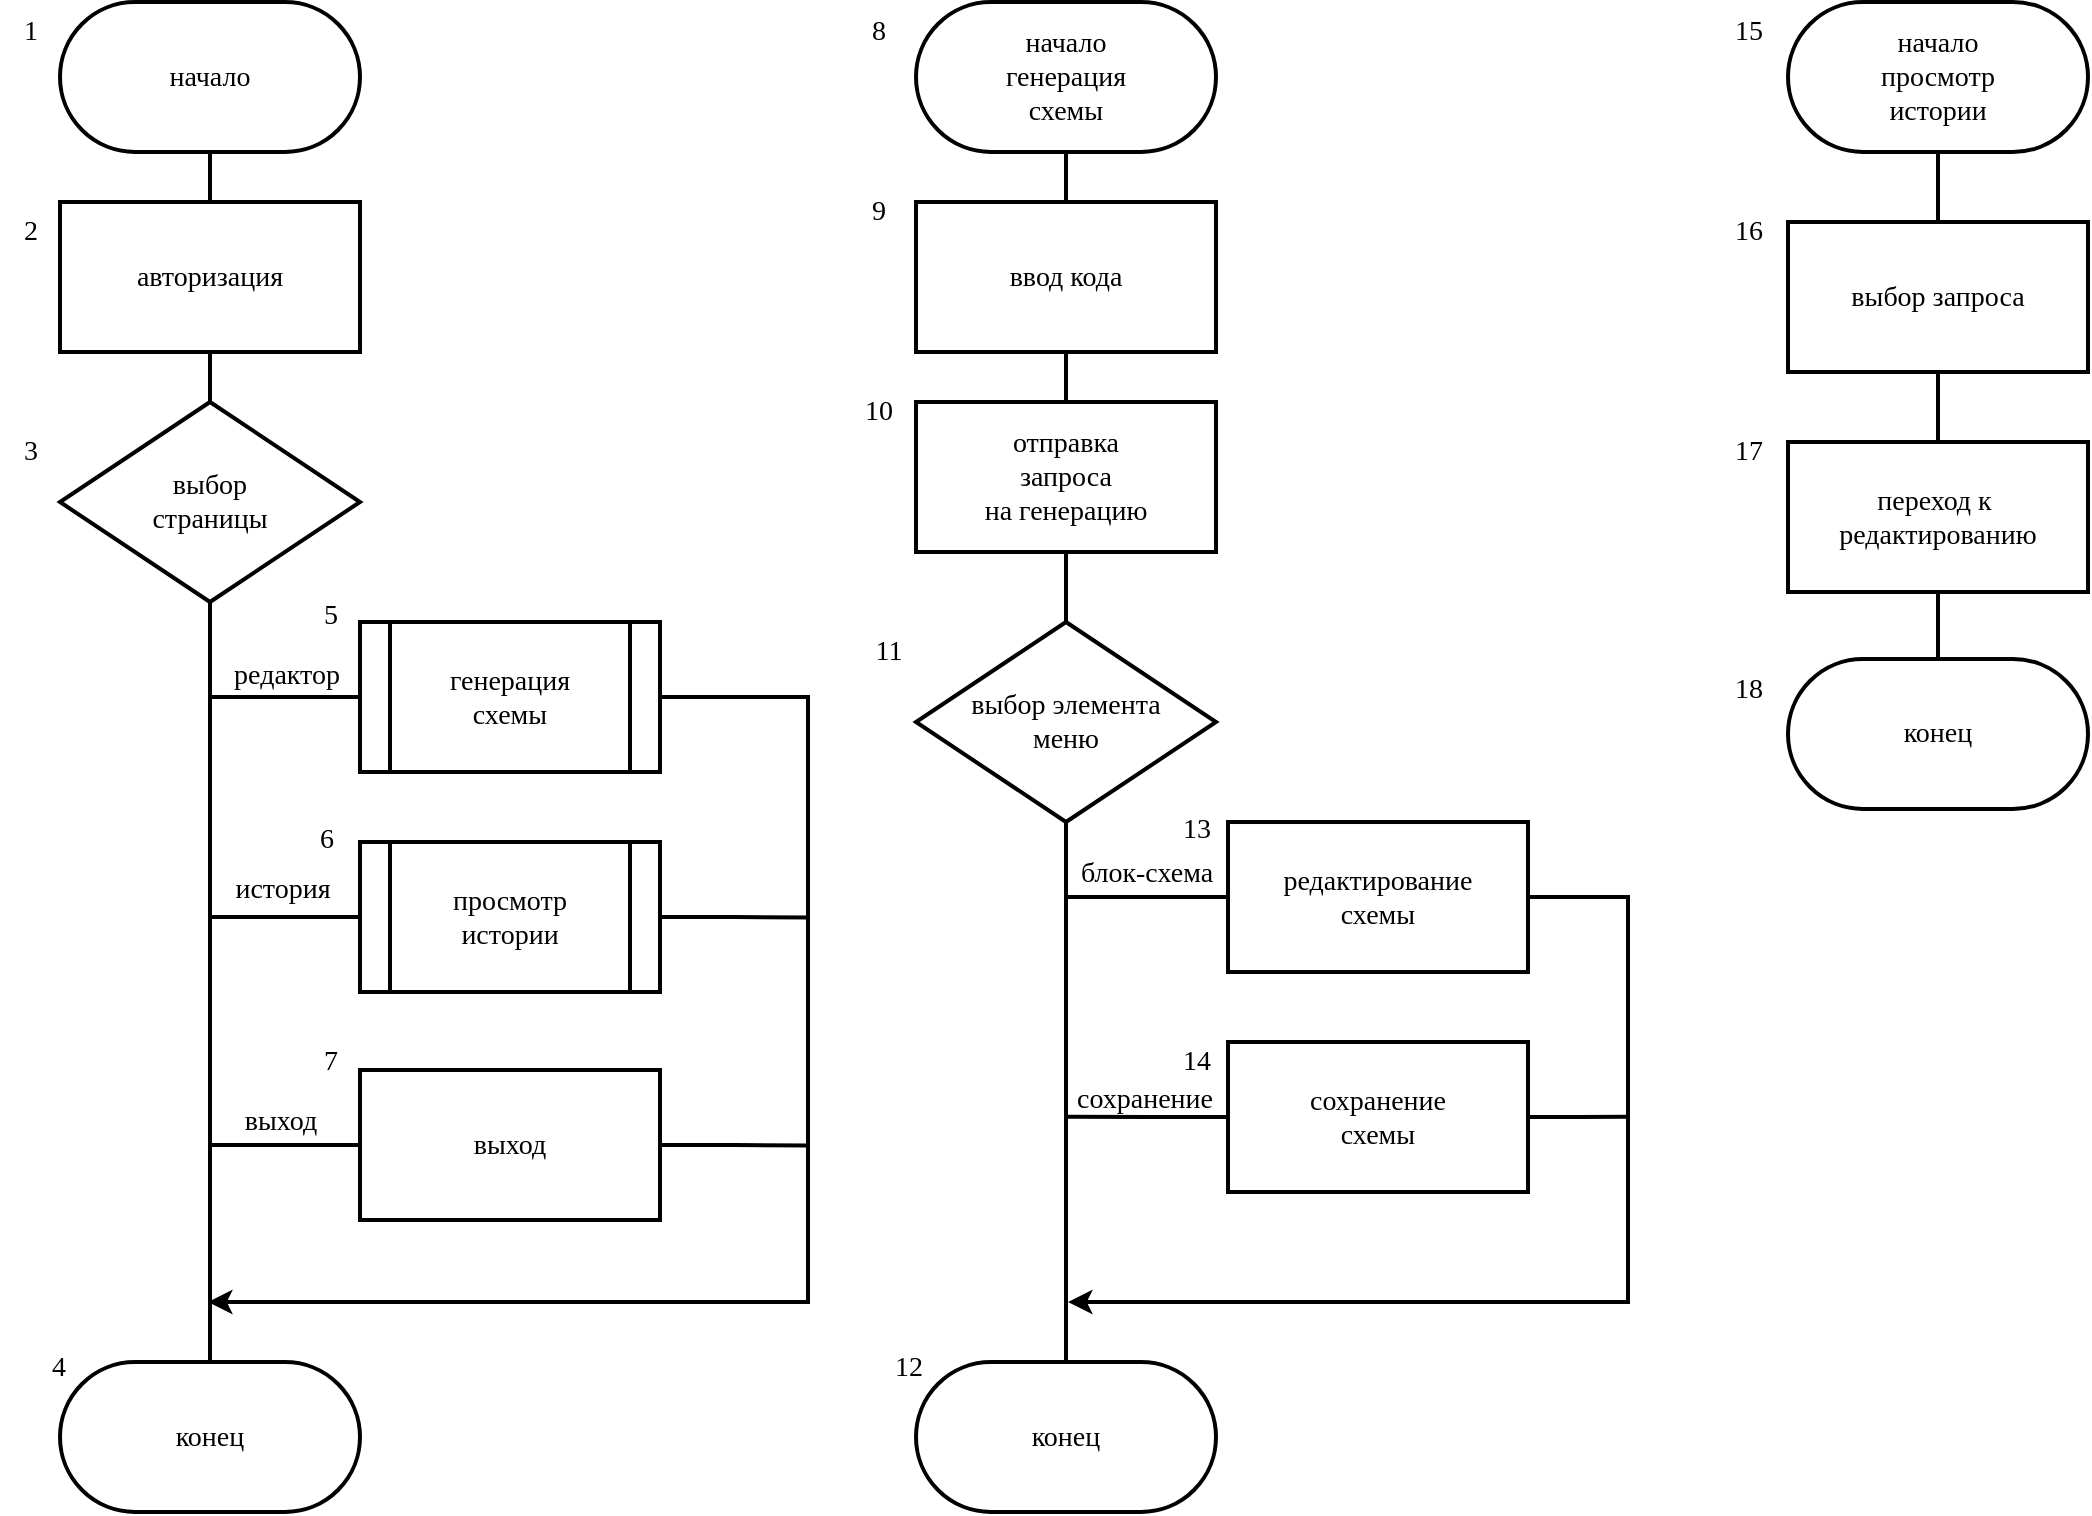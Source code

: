 <mxfile version="21.1.2" type="device">
  <diagram name="Page-1" id="UpY-j-eSxarQxpCMAa1M">
    <mxGraphModel dx="1509" dy="880" grid="1" gridSize="10" guides="1" tooltips="1" connect="1" arrows="1" fold="1" page="1" pageScale="1" pageWidth="1169" pageHeight="827" math="0" shadow="0">
      <root>
        <mxCell id="0" />
        <mxCell id="1" parent="0" />
        <mxCell id="qxie9QxksMyN0qrBRrBz-24" value="" style="edgeStyle=orthogonalEdgeStyle;rounded=0;orthogonalLoop=1;jettySize=auto;html=1;strokeWidth=2;endArrow=none;endFill=0;fontSize=14;fontFamily=Times New Roman;" edge="1" parent="1" source="qxie9QxksMyN0qrBRrBz-1" target="qxie9QxksMyN0qrBRrBz-3">
          <mxGeometry relative="1" as="geometry" />
        </mxCell>
        <mxCell id="qxie9QxksMyN0qrBRrBz-1" value="начало" style="rounded=1;whiteSpace=wrap;html=1;arcSize=50;aspect=fixed;strokeWidth=2;fontSize=14;fontFamily=Times New Roman;" vertex="1" parent="1">
          <mxGeometry x="81" y="32" width="150" height="75" as="geometry" />
        </mxCell>
        <mxCell id="qxie9QxksMyN0qrBRrBz-25" style="edgeStyle=orthogonalEdgeStyle;rounded=0;orthogonalLoop=1;jettySize=auto;html=1;strokeWidth=2;endArrow=none;endFill=0;fontSize=14;fontFamily=Times New Roman;" edge="1" parent="1" source="qxie9QxksMyN0qrBRrBz-3" target="qxie9QxksMyN0qrBRrBz-4">
          <mxGeometry relative="1" as="geometry" />
        </mxCell>
        <mxCell id="qxie9QxksMyN0qrBRrBz-3" value="авторизация" style="rounded=0;whiteSpace=wrap;html=1;aspect=fixed;strokeWidth=2;fontSize=14;fontFamily=Times New Roman;" vertex="1" parent="1">
          <mxGeometry x="81" y="132" width="150" height="75" as="geometry" />
        </mxCell>
        <mxCell id="qxie9QxksMyN0qrBRrBz-26" style="edgeStyle=orthogonalEdgeStyle;rounded=0;orthogonalLoop=1;jettySize=auto;html=1;exitX=0.5;exitY=1;exitDx=0;exitDy=0;endArrow=none;endFill=0;strokeWidth=2;fontSize=14;fontFamily=Times New Roman;" edge="1" parent="1" source="qxie9QxksMyN0qrBRrBz-4" target="qxie9QxksMyN0qrBRrBz-7">
          <mxGeometry relative="1" as="geometry" />
        </mxCell>
        <mxCell id="qxie9QxksMyN0qrBRrBz-4" value="выбор&lt;br style=&quot;font-size: 14px;&quot;&gt;страницы" style="rhombus;whiteSpace=wrap;html=1;strokeWidth=2;fontFamily=Times New Roman;fontSize=14;aspect=fixed;" vertex="1" parent="1">
          <mxGeometry x="81" y="232" width="150" height="100.01" as="geometry" />
        </mxCell>
        <mxCell id="qxie9QxksMyN0qrBRrBz-28" style="edgeStyle=orthogonalEdgeStyle;rounded=0;orthogonalLoop=1;jettySize=auto;html=1;endArrow=none;endFill=0;strokeWidth=2;fontSize=14;fontFamily=Times New Roman;" edge="1" parent="1" source="qxie9QxksMyN0qrBRrBz-5">
          <mxGeometry relative="1" as="geometry">
            <mxPoint x="155" y="379.5" as="targetPoint" />
          </mxGeometry>
        </mxCell>
        <mxCell id="qxie9QxksMyN0qrBRrBz-31" style="edgeStyle=orthogonalEdgeStyle;rounded=0;orthogonalLoop=1;jettySize=auto;html=1;exitX=1;exitY=0.5;exitDx=0;exitDy=0;strokeWidth=2;fontSize=14;fontFamily=Times New Roman;" edge="1" parent="1" source="qxie9QxksMyN0qrBRrBz-5">
          <mxGeometry relative="1" as="geometry">
            <mxPoint x="155" y="682" as="targetPoint" />
            <Array as="points">
              <mxPoint x="455" y="380" />
              <mxPoint x="455" y="682" />
              <mxPoint x="155" y="682" />
            </Array>
          </mxGeometry>
        </mxCell>
        <mxCell id="qxie9QxksMyN0qrBRrBz-5" value="генерация &lt;br style=&quot;font-size: 14px;&quot;&gt;схемы" style="rounded=0;whiteSpace=wrap;html=1;aspect=fixed;strokeWidth=2;shape=process;fontSize=14;fontFamily=Times New Roman;" vertex="1" parent="1">
          <mxGeometry x="231" y="342" width="150" height="75" as="geometry" />
        </mxCell>
        <mxCell id="qxie9QxksMyN0qrBRrBz-29" style="edgeStyle=orthogonalEdgeStyle;rounded=0;orthogonalLoop=1;jettySize=auto;html=1;endArrow=none;endFill=0;strokeWidth=2;fontSize=14;fontFamily=Times New Roman;" edge="1" parent="1" source="qxie9QxksMyN0qrBRrBz-6">
          <mxGeometry relative="1" as="geometry">
            <mxPoint x="155" y="489.5" as="targetPoint" />
          </mxGeometry>
        </mxCell>
        <mxCell id="qxie9QxksMyN0qrBRrBz-33" style="edgeStyle=orthogonalEdgeStyle;rounded=0;orthogonalLoop=1;jettySize=auto;html=1;exitX=1;exitY=0.5;exitDx=0;exitDy=0;strokeWidth=2;endArrow=none;endFill=0;fontSize=14;fontFamily=Times New Roman;" edge="1" parent="1" source="qxie9QxksMyN0qrBRrBz-6">
          <mxGeometry relative="1" as="geometry">
            <mxPoint x="455" y="489.783" as="targetPoint" />
          </mxGeometry>
        </mxCell>
        <mxCell id="qxie9QxksMyN0qrBRrBz-6" value="просмотр&lt;br style=&quot;font-size: 14px;&quot;&gt;истории" style="rounded=0;whiteSpace=wrap;html=1;aspect=fixed;strokeWidth=2;shape=process;fontSize=14;fontFamily=Times New Roman;" vertex="1" parent="1">
          <mxGeometry x="231" y="452" width="150" height="75" as="geometry" />
        </mxCell>
        <mxCell id="qxie9QxksMyN0qrBRrBz-7" value="конец" style="rounded=1;whiteSpace=wrap;html=1;arcSize=50;aspect=fixed;strokeWidth=2;fontSize=14;fontFamily=Times New Roman;" vertex="1" parent="1">
          <mxGeometry x="81" y="712" width="150" height="75" as="geometry" />
        </mxCell>
        <mxCell id="qxie9QxksMyN0qrBRrBz-30" style="edgeStyle=orthogonalEdgeStyle;rounded=0;orthogonalLoop=1;jettySize=auto;html=1;endArrow=none;endFill=0;strokeWidth=2;fontSize=14;fontFamily=Times New Roman;" edge="1" parent="1" source="qxie9QxksMyN0qrBRrBz-8">
          <mxGeometry relative="1" as="geometry">
            <mxPoint x="155" y="603.5" as="targetPoint" />
          </mxGeometry>
        </mxCell>
        <mxCell id="qxie9QxksMyN0qrBRrBz-32" style="edgeStyle=orthogonalEdgeStyle;rounded=0;orthogonalLoop=1;jettySize=auto;html=1;exitX=1;exitY=0.5;exitDx=0;exitDy=0;endArrow=none;endFill=0;strokeWidth=2;fontSize=14;fontFamily=Times New Roman;" edge="1" parent="1" source="qxie9QxksMyN0qrBRrBz-8">
          <mxGeometry relative="1" as="geometry">
            <mxPoint x="455" y="603.696" as="targetPoint" />
          </mxGeometry>
        </mxCell>
        <mxCell id="qxie9QxksMyN0qrBRrBz-8" value="выход" style="rounded=0;whiteSpace=wrap;html=1;aspect=fixed;strokeWidth=2;shape=label;fontSize=14;fontFamily=Times New Roman;" vertex="1" parent="1">
          <mxGeometry x="231" y="566" width="150" height="75" as="geometry" />
        </mxCell>
        <mxCell id="qxie9QxksMyN0qrBRrBz-37" style="edgeStyle=orthogonalEdgeStyle;rounded=0;orthogonalLoop=1;jettySize=auto;html=1;endArrow=none;endFill=0;strokeWidth=2;fontSize=14;fontFamily=Times New Roman;" edge="1" parent="1" source="qxie9QxksMyN0qrBRrBz-11" target="qxie9QxksMyN0qrBRrBz-13">
          <mxGeometry relative="1" as="geometry" />
        </mxCell>
        <mxCell id="qxie9QxksMyN0qrBRrBz-11" value="начало&lt;br style=&quot;font-size: 14px;&quot;&gt;генерация &lt;br style=&quot;font-size: 14px;&quot;&gt;схемы" style="rounded=1;whiteSpace=wrap;html=1;arcSize=50;aspect=fixed;strokeWidth=2;fontSize=14;fontFamily=Times New Roman;" vertex="1" parent="1">
          <mxGeometry x="509" y="32" width="150" height="75" as="geometry" />
        </mxCell>
        <mxCell id="qxie9QxksMyN0qrBRrBz-38" style="edgeStyle=orthogonalEdgeStyle;rounded=0;orthogonalLoop=1;jettySize=auto;html=1;strokeWidth=2;endArrow=none;endFill=0;fontSize=14;fontFamily=Times New Roman;" edge="1" parent="1" source="qxie9QxksMyN0qrBRrBz-13" target="qxie9QxksMyN0qrBRrBz-14">
          <mxGeometry relative="1" as="geometry" />
        </mxCell>
        <mxCell id="qxie9QxksMyN0qrBRrBz-13" value="ввод кода" style="rounded=0;whiteSpace=wrap;html=1;aspect=fixed;strokeWidth=2;fontSize=14;fontFamily=Times New Roman;" vertex="1" parent="1">
          <mxGeometry x="509" y="132" width="150" height="75" as="geometry" />
        </mxCell>
        <mxCell id="qxie9QxksMyN0qrBRrBz-39" style="edgeStyle=orthogonalEdgeStyle;rounded=0;orthogonalLoop=1;jettySize=auto;html=1;strokeWidth=2;endArrow=none;endFill=0;fontSize=14;fontFamily=Times New Roman;" edge="1" parent="1" source="qxie9QxksMyN0qrBRrBz-14" target="qxie9QxksMyN0qrBRrBz-15">
          <mxGeometry relative="1" as="geometry" />
        </mxCell>
        <mxCell id="qxie9QxksMyN0qrBRrBz-14" value="отправка&lt;br style=&quot;font-size: 14px;&quot;&gt;запроса&lt;br style=&quot;font-size: 14px;&quot;&gt;на генерацию" style="rounded=0;whiteSpace=wrap;html=1;aspect=fixed;strokeWidth=2;fontSize=14;fontFamily=Times New Roman;" vertex="1" parent="1">
          <mxGeometry x="509" y="232" width="150" height="75" as="geometry" />
        </mxCell>
        <mxCell id="qxie9QxksMyN0qrBRrBz-40" style="edgeStyle=orthogonalEdgeStyle;rounded=0;orthogonalLoop=1;jettySize=auto;html=1;exitX=0.5;exitY=1;exitDx=0;exitDy=0;strokeWidth=2;endArrow=none;endFill=0;fontSize=14;fontFamily=Times New Roman;" edge="1" parent="1" source="qxie9QxksMyN0qrBRrBz-15" target="qxie9QxksMyN0qrBRrBz-18">
          <mxGeometry relative="1" as="geometry" />
        </mxCell>
        <mxCell id="qxie9QxksMyN0qrBRrBz-15" value="выбор элемента&lt;br style=&quot;font-size: 14px;&quot;&gt;меню" style="rhombus;whiteSpace=wrap;html=1;strokeWidth=2;fontFamily=Times New Roman;fontSize=14;aspect=fixed;" vertex="1" parent="1">
          <mxGeometry x="509" y="342" width="150" height="100.01" as="geometry" />
        </mxCell>
        <mxCell id="qxie9QxksMyN0qrBRrBz-42" style="edgeStyle=orthogonalEdgeStyle;rounded=0;orthogonalLoop=1;jettySize=auto;html=1;endArrow=none;endFill=0;strokeWidth=2;fontSize=14;fontFamily=Times New Roman;" edge="1" parent="1" source="qxie9QxksMyN0qrBRrBz-16">
          <mxGeometry relative="1" as="geometry">
            <mxPoint x="585" y="479.51" as="targetPoint" />
          </mxGeometry>
        </mxCell>
        <mxCell id="qxie9QxksMyN0qrBRrBz-44" style="edgeStyle=orthogonalEdgeStyle;rounded=0;orthogonalLoop=1;jettySize=auto;html=1;exitX=1;exitY=0.5;exitDx=0;exitDy=0;strokeWidth=2;fontSize=14;fontFamily=Times New Roman;" edge="1" parent="1" source="qxie9QxksMyN0qrBRrBz-16">
          <mxGeometry relative="1" as="geometry">
            <mxPoint x="585" y="682" as="targetPoint" />
            <Array as="points">
              <mxPoint x="865" y="479" />
              <mxPoint x="865" y="682" />
            </Array>
          </mxGeometry>
        </mxCell>
        <mxCell id="qxie9QxksMyN0qrBRrBz-16" value="редактирование&lt;br style=&quot;font-size: 14px;&quot;&gt;схемы" style="rounded=0;whiteSpace=wrap;html=1;aspect=fixed;strokeWidth=2;fontSize=14;fontFamily=Times New Roman;" vertex="1" parent="1">
          <mxGeometry x="665" y="442.01" width="150" height="75" as="geometry" />
        </mxCell>
        <mxCell id="qxie9QxksMyN0qrBRrBz-43" style="edgeStyle=orthogonalEdgeStyle;rounded=0;orthogonalLoop=1;jettySize=auto;html=1;exitX=0;exitY=0.5;exitDx=0;exitDy=0;endArrow=none;endFill=0;strokeWidth=2;fontSize=14;fontFamily=Times New Roman;" edge="1" parent="1" source="qxie9QxksMyN0qrBRrBz-17">
          <mxGeometry relative="1" as="geometry">
            <mxPoint x="585" y="589.368" as="targetPoint" />
          </mxGeometry>
        </mxCell>
        <mxCell id="qxie9QxksMyN0qrBRrBz-45" style="edgeStyle=orthogonalEdgeStyle;rounded=0;orthogonalLoop=1;jettySize=auto;html=1;exitX=1;exitY=0.5;exitDx=0;exitDy=0;strokeWidth=2;endArrow=none;endFill=0;fontSize=14;fontFamily=Times New Roman;" edge="1" parent="1" source="qxie9QxksMyN0qrBRrBz-17">
          <mxGeometry relative="1" as="geometry">
            <mxPoint x="865" y="589.368" as="targetPoint" />
          </mxGeometry>
        </mxCell>
        <mxCell id="qxie9QxksMyN0qrBRrBz-17" value="сохранение&lt;br style=&quot;font-size: 14px;&quot;&gt;схемы" style="rounded=0;whiteSpace=wrap;html=1;aspect=fixed;strokeWidth=2;fontSize=14;fontFamily=Times New Roman;" vertex="1" parent="1">
          <mxGeometry x="665" y="552" width="150" height="75" as="geometry" />
        </mxCell>
        <mxCell id="qxie9QxksMyN0qrBRrBz-18" value="конец" style="rounded=1;whiteSpace=wrap;html=1;arcSize=50;aspect=fixed;strokeWidth=2;fontSize=14;fontFamily=Times New Roman;" vertex="1" parent="1">
          <mxGeometry x="509" y="712" width="150" height="75" as="geometry" />
        </mxCell>
        <mxCell id="qxie9QxksMyN0qrBRrBz-48" style="edgeStyle=orthogonalEdgeStyle;rounded=0;orthogonalLoop=1;jettySize=auto;html=1;strokeWidth=2;endArrow=none;endFill=0;fontSize=14;fontFamily=Times New Roman;" edge="1" parent="1" source="qxie9QxksMyN0qrBRrBz-19" target="qxie9QxksMyN0qrBRrBz-20">
          <mxGeometry relative="1" as="geometry" />
        </mxCell>
        <mxCell id="qxie9QxksMyN0qrBRrBz-19" value="начало&lt;br style=&quot;font-size: 14px;&quot;&gt;просмотр&lt;br style=&quot;font-size: 14px;&quot;&gt;истории" style="rounded=1;whiteSpace=wrap;html=1;arcSize=50;aspect=fixed;strokeWidth=2;fontSize=14;fontFamily=Times New Roman;" vertex="1" parent="1">
          <mxGeometry x="945" y="32" width="150" height="75" as="geometry" />
        </mxCell>
        <mxCell id="qxie9QxksMyN0qrBRrBz-49" style="edgeStyle=orthogonalEdgeStyle;rounded=0;orthogonalLoop=1;jettySize=auto;html=1;strokeWidth=2;endArrow=none;endFill=0;fontSize=14;fontFamily=Times New Roman;" edge="1" parent="1" source="qxie9QxksMyN0qrBRrBz-20" target="qxie9QxksMyN0qrBRrBz-21">
          <mxGeometry relative="1" as="geometry" />
        </mxCell>
        <mxCell id="qxie9QxksMyN0qrBRrBz-20" value="выбор запроса" style="rounded=0;whiteSpace=wrap;html=1;aspect=fixed;strokeWidth=2;fontSize=14;fontFamily=Times New Roman;" vertex="1" parent="1">
          <mxGeometry x="945" y="142" width="150" height="75" as="geometry" />
        </mxCell>
        <mxCell id="qxie9QxksMyN0qrBRrBz-50" style="edgeStyle=orthogonalEdgeStyle;rounded=0;orthogonalLoop=1;jettySize=auto;html=1;strokeWidth=2;endArrow=none;endFill=0;fontSize=14;fontFamily=Times New Roman;" edge="1" parent="1" source="qxie9QxksMyN0qrBRrBz-21" target="qxie9QxksMyN0qrBRrBz-22">
          <mxGeometry relative="1" as="geometry" />
        </mxCell>
        <mxCell id="qxie9QxksMyN0qrBRrBz-21" value="переход к&amp;nbsp;&lt;br style=&quot;font-size: 14px;&quot;&gt;редактированию" style="rounded=0;whiteSpace=wrap;html=1;aspect=fixed;strokeWidth=2;fontSize=14;fontFamily=Times New Roman;" vertex="1" parent="1">
          <mxGeometry x="945" y="252" width="150" height="75" as="geometry" />
        </mxCell>
        <mxCell id="qxie9QxksMyN0qrBRrBz-22" value="конец" style="rounded=1;whiteSpace=wrap;html=1;arcSize=50;aspect=fixed;strokeWidth=2;fontSize=14;fontFamily=Times New Roman;" vertex="1" parent="1">
          <mxGeometry x="945" y="360.5" width="150" height="75" as="geometry" />
        </mxCell>
        <mxCell id="qxie9QxksMyN0qrBRrBz-34" value="редактор" style="text;html=1;align=center;verticalAlign=middle;resizable=0;points=[];autosize=1;strokeColor=none;fillColor=none;fontSize=14;fontFamily=Times New Roman;" vertex="1" parent="1">
          <mxGeometry x="154" y="354" width="80" height="30" as="geometry" />
        </mxCell>
        <mxCell id="qxie9QxksMyN0qrBRrBz-35" value="история" style="text;html=1;align=center;verticalAlign=middle;resizable=0;points=[];autosize=1;strokeColor=none;fillColor=none;fontSize=14;fontFamily=Times New Roman;" vertex="1" parent="1">
          <mxGeometry x="157" y="461" width="70" height="30" as="geometry" />
        </mxCell>
        <mxCell id="qxie9QxksMyN0qrBRrBz-36" value="выход" style="text;html=1;align=center;verticalAlign=middle;resizable=0;points=[];autosize=1;strokeColor=none;fillColor=none;fontSize=14;fontFamily=Times New Roman;" vertex="1" parent="1">
          <mxGeometry x="161" y="576.5" width="60" height="30" as="geometry" />
        </mxCell>
        <mxCell id="qxie9QxksMyN0qrBRrBz-46" value="сохранение" style="text;html=1;align=center;verticalAlign=middle;resizable=0;points=[];autosize=1;strokeColor=none;fillColor=none;fontSize=14;fontFamily=Times New Roman;" vertex="1" parent="1">
          <mxGeometry x="578" y="566" width="90" height="30" as="geometry" />
        </mxCell>
        <mxCell id="qxie9QxksMyN0qrBRrBz-47" value="блок-схема" style="text;html=1;align=center;verticalAlign=middle;resizable=0;points=[];autosize=1;strokeColor=none;fillColor=none;fontSize=14;fontFamily=Times New Roman;" vertex="1" parent="1">
          <mxGeometry x="579" y="453" width="90" height="30" as="geometry" />
        </mxCell>
        <mxCell id="qxie9QxksMyN0qrBRrBz-51" value="1" style="text;html=1;align=center;verticalAlign=middle;resizable=0;points=[];autosize=1;strokeColor=none;fillColor=none;fontSize=14;fontFamily=Times New Roman;" vertex="1" parent="1">
          <mxGeometry x="51" y="32" width="30" height="30" as="geometry" />
        </mxCell>
        <mxCell id="qxie9QxksMyN0qrBRrBz-52" value="2" style="text;html=1;align=center;verticalAlign=middle;resizable=0;points=[];autosize=1;strokeColor=none;fillColor=none;fontSize=14;fontFamily=Times New Roman;" vertex="1" parent="1">
          <mxGeometry x="51" y="132" width="30" height="30" as="geometry" />
        </mxCell>
        <mxCell id="qxie9QxksMyN0qrBRrBz-53" value="3" style="text;html=1;align=center;verticalAlign=middle;resizable=0;points=[];autosize=1;strokeColor=none;fillColor=none;fontSize=14;fontFamily=Times New Roman;" vertex="1" parent="1">
          <mxGeometry x="51" y="242" width="30" height="30" as="geometry" />
        </mxCell>
        <mxCell id="qxie9QxksMyN0qrBRrBz-54" value="4" style="text;html=1;align=center;verticalAlign=middle;resizable=0;points=[];autosize=1;strokeColor=none;fillColor=none;fontSize=14;fontFamily=Times New Roman;" vertex="1" parent="1">
          <mxGeometry x="65" y="700" width="30" height="30" as="geometry" />
        </mxCell>
        <mxCell id="qxie9QxksMyN0qrBRrBz-55" value="5" style="text;html=1;align=center;verticalAlign=middle;resizable=0;points=[];autosize=1;strokeColor=none;fillColor=none;fontSize=14;fontFamily=Times New Roman;" vertex="1" parent="1">
          <mxGeometry x="201" y="324" width="30" height="30" as="geometry" />
        </mxCell>
        <mxCell id="qxie9QxksMyN0qrBRrBz-56" value="6" style="text;html=1;align=center;verticalAlign=middle;resizable=0;points=[];autosize=1;strokeColor=none;fillColor=none;fontSize=14;fontFamily=Times New Roman;" vertex="1" parent="1">
          <mxGeometry x="199" y="436" width="30" height="30" as="geometry" />
        </mxCell>
        <mxCell id="qxie9QxksMyN0qrBRrBz-57" value="7" style="text;html=1;align=center;verticalAlign=middle;resizable=0;points=[];autosize=1;strokeColor=none;fillColor=none;fontSize=14;fontFamily=Times New Roman;" vertex="1" parent="1">
          <mxGeometry x="201" y="546.5" width="30" height="30" as="geometry" />
        </mxCell>
        <mxCell id="qxie9QxksMyN0qrBRrBz-58" value="8" style="text;html=1;align=center;verticalAlign=middle;resizable=0;points=[];autosize=1;strokeColor=none;fillColor=none;fontSize=14;fontFamily=Times New Roman;" vertex="1" parent="1">
          <mxGeometry x="475" y="32" width="30" height="30" as="geometry" />
        </mxCell>
        <mxCell id="qxie9QxksMyN0qrBRrBz-59" value="9" style="text;html=1;align=center;verticalAlign=middle;resizable=0;points=[];autosize=1;strokeColor=none;fillColor=none;fontSize=14;fontFamily=Times New Roman;" vertex="1" parent="1">
          <mxGeometry x="475" y="122" width="30" height="30" as="geometry" />
        </mxCell>
        <mxCell id="qxie9QxksMyN0qrBRrBz-60" value="10" style="text;html=1;align=center;verticalAlign=middle;resizable=0;points=[];autosize=1;strokeColor=none;fillColor=none;fontSize=14;fontFamily=Times New Roman;" vertex="1" parent="1">
          <mxGeometry x="470" y="222" width="40" height="30" as="geometry" />
        </mxCell>
        <mxCell id="qxie9QxksMyN0qrBRrBz-61" value="11" style="text;html=1;align=center;verticalAlign=middle;resizable=0;points=[];autosize=1;strokeColor=none;fillColor=none;fontSize=14;fontFamily=Times New Roman;" vertex="1" parent="1">
          <mxGeometry x="475" y="342" width="40" height="30" as="geometry" />
        </mxCell>
        <mxCell id="qxie9QxksMyN0qrBRrBz-62" value="12" style="text;html=1;align=center;verticalAlign=middle;resizable=0;points=[];autosize=1;strokeColor=none;fillColor=none;fontSize=14;fontFamily=Times New Roman;" vertex="1" parent="1">
          <mxGeometry x="485" y="700" width="40" height="30" as="geometry" />
        </mxCell>
        <mxCell id="qxie9QxksMyN0qrBRrBz-63" value="13" style="text;html=1;align=center;verticalAlign=middle;resizable=0;points=[];autosize=1;strokeColor=none;fillColor=none;fontSize=14;fontFamily=Times New Roman;" vertex="1" parent="1">
          <mxGeometry x="629" y="431" width="40" height="30" as="geometry" />
        </mxCell>
        <mxCell id="qxie9QxksMyN0qrBRrBz-64" value="14" style="text;html=1;align=center;verticalAlign=middle;resizable=0;points=[];autosize=1;strokeColor=none;fillColor=none;fontSize=14;fontFamily=Times New Roman;" vertex="1" parent="1">
          <mxGeometry x="629" y="546.5" width="40" height="30" as="geometry" />
        </mxCell>
        <mxCell id="qxie9QxksMyN0qrBRrBz-65" value="15" style="text;html=1;align=center;verticalAlign=middle;resizable=0;points=[];autosize=1;strokeColor=none;fillColor=none;fontSize=14;fontFamily=Times New Roman;" vertex="1" parent="1">
          <mxGeometry x="905" y="32" width="40" height="30" as="geometry" />
        </mxCell>
        <mxCell id="qxie9QxksMyN0qrBRrBz-66" value="16" style="text;html=1;align=center;verticalAlign=middle;resizable=0;points=[];autosize=1;strokeColor=none;fillColor=none;fontSize=14;fontFamily=Times New Roman;" vertex="1" parent="1">
          <mxGeometry x="905" y="132" width="40" height="30" as="geometry" />
        </mxCell>
        <mxCell id="qxie9QxksMyN0qrBRrBz-67" value="17" style="text;html=1;align=center;verticalAlign=middle;resizable=0;points=[];autosize=1;strokeColor=none;fillColor=none;fontSize=14;fontFamily=Times New Roman;" vertex="1" parent="1">
          <mxGeometry x="905" y="242" width="40" height="30" as="geometry" />
        </mxCell>
        <mxCell id="qxie9QxksMyN0qrBRrBz-68" value="18" style="text;html=1;align=center;verticalAlign=middle;resizable=0;points=[];autosize=1;strokeColor=none;fillColor=none;fontSize=14;fontFamily=Times New Roman;" vertex="1" parent="1">
          <mxGeometry x="905" y="360.5" width="40" height="30" as="geometry" />
        </mxCell>
      </root>
    </mxGraphModel>
  </diagram>
</mxfile>

